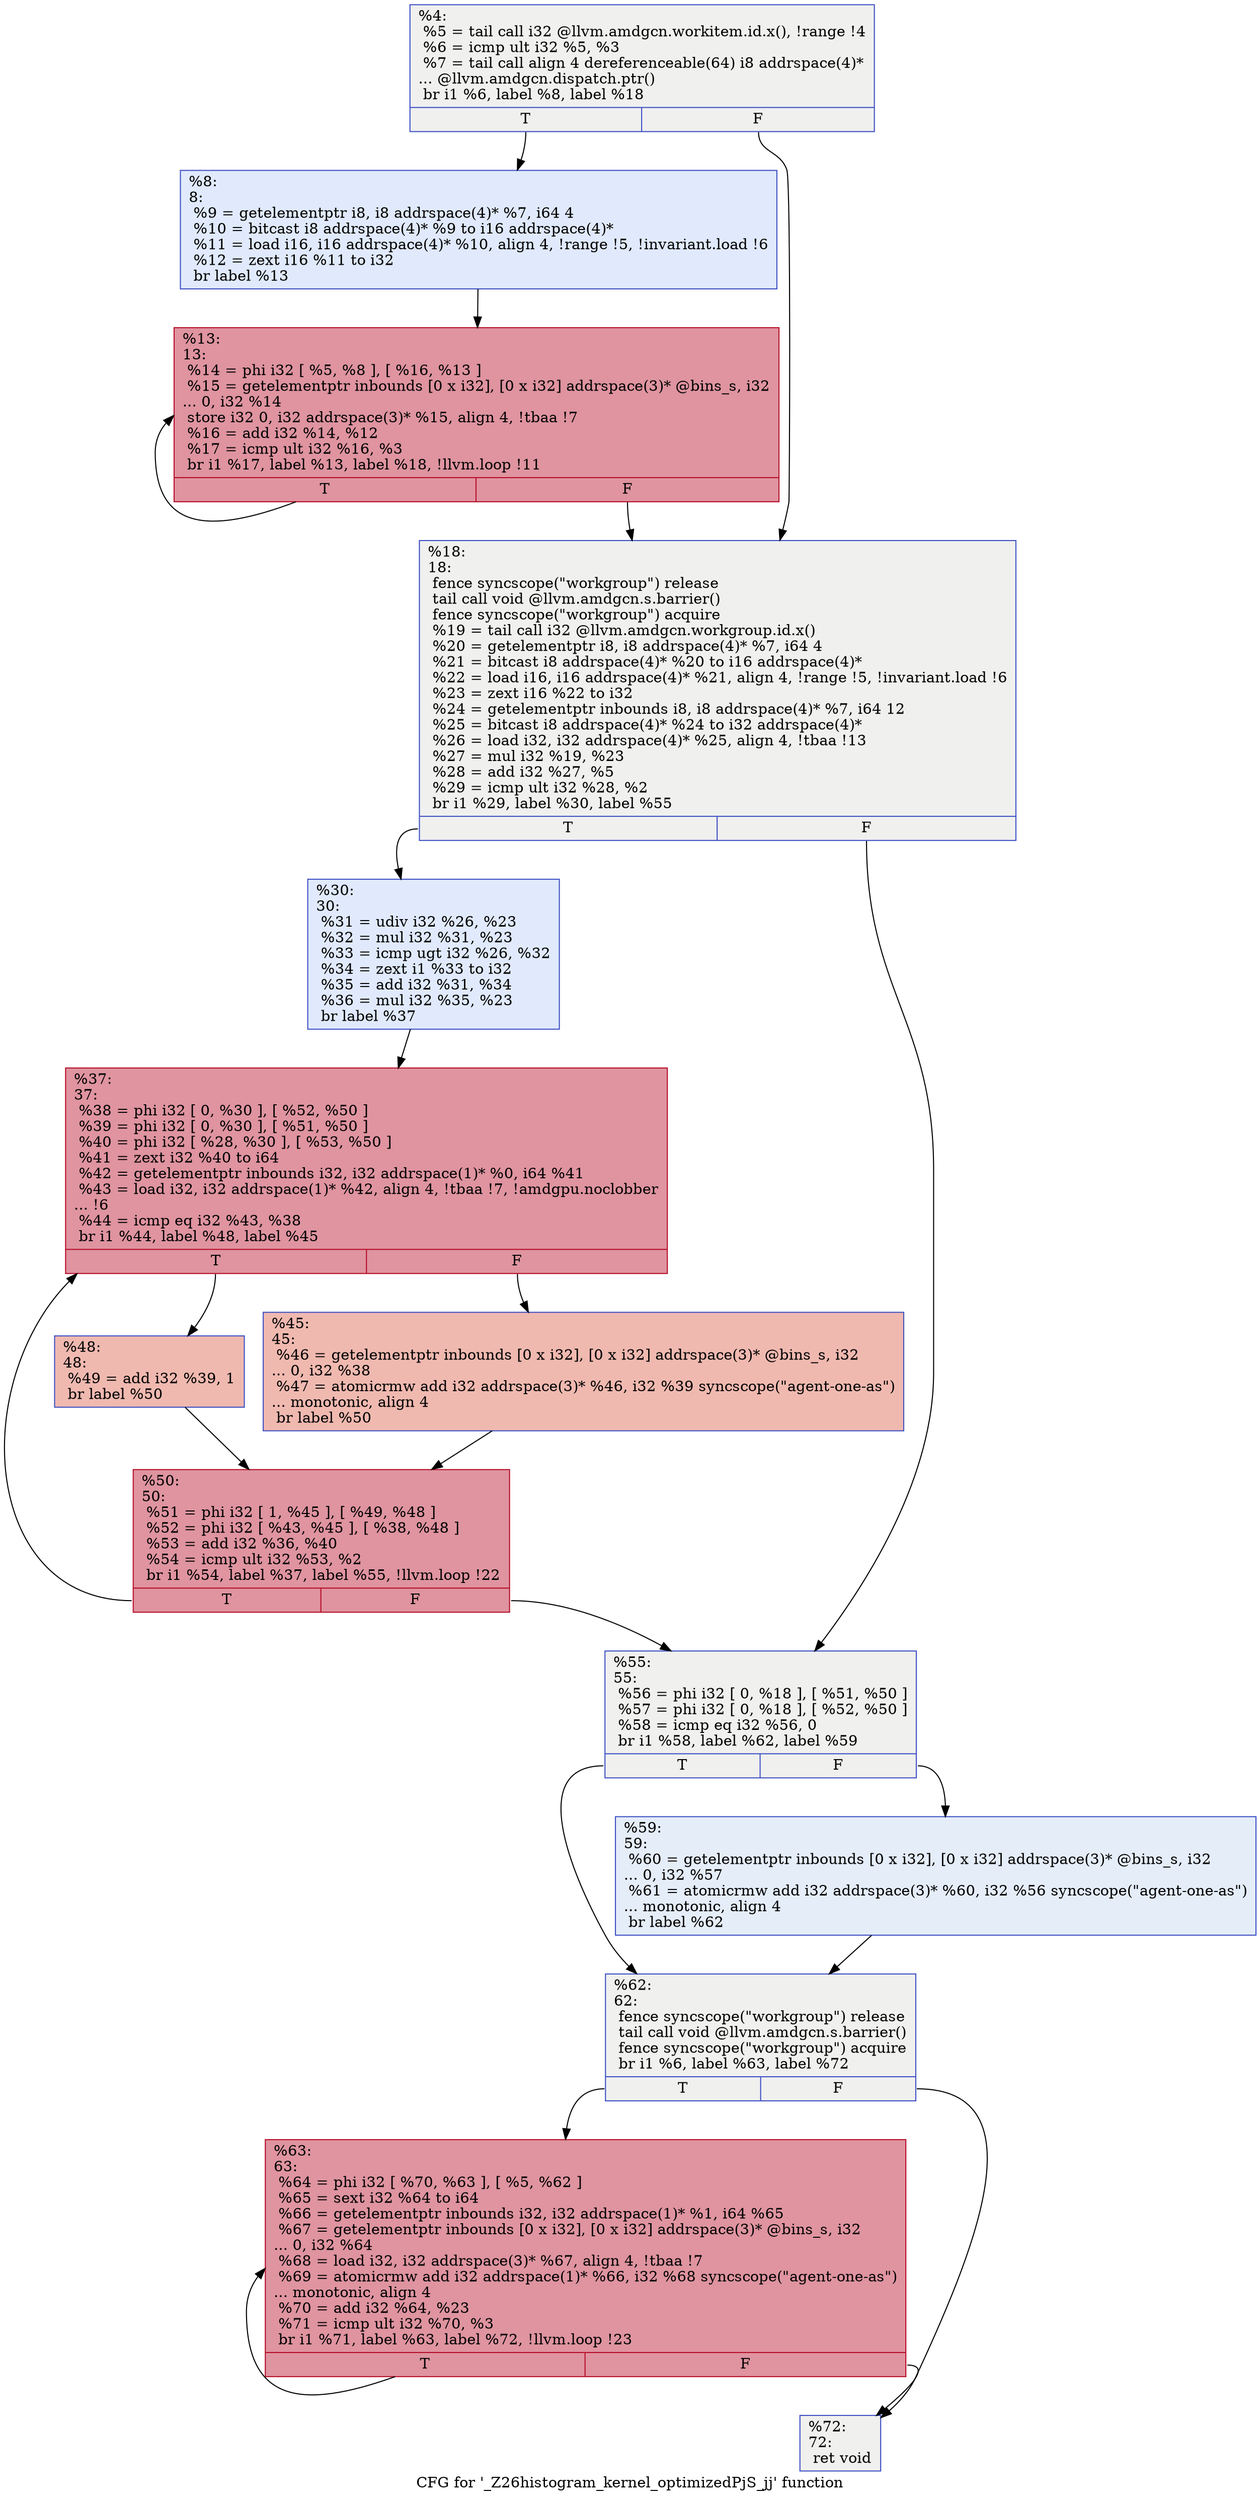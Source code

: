 digraph "CFG for '_Z26histogram_kernel_optimizedPjS_jj' function" {
	label="CFG for '_Z26histogram_kernel_optimizedPjS_jj' function";

	Node0x5dfe680 [shape=record,color="#3d50c3ff", style=filled, fillcolor="#dedcdb70",label="{%4:\l  %5 = tail call i32 @llvm.amdgcn.workitem.id.x(), !range !4\l  %6 = icmp ult i32 %5, %3\l  %7 = tail call align 4 dereferenceable(64) i8 addrspace(4)*\l... @llvm.amdgcn.dispatch.ptr()\l  br i1 %6, label %8, label %18\l|{<s0>T|<s1>F}}"];
	Node0x5dfe680:s0 -> Node0x5dff730;
	Node0x5dfe680:s1 -> Node0x5dff7c0;
	Node0x5dff730 [shape=record,color="#3d50c3ff", style=filled, fillcolor="#b9d0f970",label="{%8:\l8:                                                \l  %9 = getelementptr i8, i8 addrspace(4)* %7, i64 4\l  %10 = bitcast i8 addrspace(4)* %9 to i16 addrspace(4)*\l  %11 = load i16, i16 addrspace(4)* %10, align 4, !range !5, !invariant.load !6\l  %12 = zext i16 %11 to i32\l  br label %13\l}"];
	Node0x5dff730 -> Node0x5e00440;
	Node0x5e00440 [shape=record,color="#b70d28ff", style=filled, fillcolor="#b70d2870",label="{%13:\l13:                                               \l  %14 = phi i32 [ %5, %8 ], [ %16, %13 ]\l  %15 = getelementptr inbounds [0 x i32], [0 x i32] addrspace(3)* @bins_s, i32\l... 0, i32 %14\l  store i32 0, i32 addrspace(3)* %15, align 4, !tbaa !7\l  %16 = add i32 %14, %12\l  %17 = icmp ult i32 %16, %3\l  br i1 %17, label %13, label %18, !llvm.loop !11\l|{<s0>T|<s1>F}}"];
	Node0x5e00440:s0 -> Node0x5e00440;
	Node0x5e00440:s1 -> Node0x5dff7c0;
	Node0x5dff7c0 [shape=record,color="#3d50c3ff", style=filled, fillcolor="#dedcdb70",label="{%18:\l18:                                               \l  fence syncscope(\"workgroup\") release\l  tail call void @llvm.amdgcn.s.barrier()\l  fence syncscope(\"workgroup\") acquire\l  %19 = tail call i32 @llvm.amdgcn.workgroup.id.x()\l  %20 = getelementptr i8, i8 addrspace(4)* %7, i64 4\l  %21 = bitcast i8 addrspace(4)* %20 to i16 addrspace(4)*\l  %22 = load i16, i16 addrspace(4)* %21, align 4, !range !5, !invariant.load !6\l  %23 = zext i16 %22 to i32\l  %24 = getelementptr inbounds i8, i8 addrspace(4)* %7, i64 12\l  %25 = bitcast i8 addrspace(4)* %24 to i32 addrspace(4)*\l  %26 = load i32, i32 addrspace(4)* %25, align 4, !tbaa !13\l  %27 = mul i32 %19, %23\l  %28 = add i32 %27, %5\l  %29 = icmp ult i32 %28, %2\l  br i1 %29, label %30, label %55\l|{<s0>T|<s1>F}}"];
	Node0x5dff7c0:s0 -> Node0x5e023a0;
	Node0x5dff7c0:s1 -> Node0x5e02430;
	Node0x5e023a0 [shape=record,color="#3d50c3ff", style=filled, fillcolor="#b9d0f970",label="{%30:\l30:                                               \l  %31 = udiv i32 %26, %23\l  %32 = mul i32 %31, %23\l  %33 = icmp ugt i32 %26, %32\l  %34 = zext i1 %33 to i32\l  %35 = add i32 %31, %34\l  %36 = mul i32 %35, %23\l  br label %37\l}"];
	Node0x5e023a0 -> Node0x5e029c0;
	Node0x5e029c0 [shape=record,color="#b70d28ff", style=filled, fillcolor="#b70d2870",label="{%37:\l37:                                               \l  %38 = phi i32 [ 0, %30 ], [ %52, %50 ]\l  %39 = phi i32 [ 0, %30 ], [ %51, %50 ]\l  %40 = phi i32 [ %28, %30 ], [ %53, %50 ]\l  %41 = zext i32 %40 to i64\l  %42 = getelementptr inbounds i32, i32 addrspace(1)* %0, i64 %41\l  %43 = load i32, i32 addrspace(1)* %42, align 4, !tbaa !7, !amdgpu.noclobber\l... !6\l  %44 = icmp eq i32 %43, %38\l  br i1 %44, label %48, label %45\l|{<s0>T|<s1>F}}"];
	Node0x5e029c0:s0 -> Node0x5e036a0;
	Node0x5e029c0:s1 -> Node0x5e03730;
	Node0x5e03730 [shape=record,color="#3d50c3ff", style=filled, fillcolor="#de614d70",label="{%45:\l45:                                               \l  %46 = getelementptr inbounds [0 x i32], [0 x i32] addrspace(3)* @bins_s, i32\l... 0, i32 %38\l  %47 = atomicrmw add i32 addrspace(3)* %46, i32 %39 syncscope(\"agent-one-as\")\l... monotonic, align 4\l  br label %50\l}"];
	Node0x5e03730 -> Node0x5e02a80;
	Node0x5e036a0 [shape=record,color="#3d50c3ff", style=filled, fillcolor="#de614d70",label="{%48:\l48:                                               \l  %49 = add i32 %39, 1\l  br label %50\l}"];
	Node0x5e036a0 -> Node0x5e02a80;
	Node0x5e02a80 [shape=record,color="#b70d28ff", style=filled, fillcolor="#b70d2870",label="{%50:\l50:                                               \l  %51 = phi i32 [ 1, %45 ], [ %49, %48 ]\l  %52 = phi i32 [ %43, %45 ], [ %38, %48 ]\l  %53 = add i32 %36, %40\l  %54 = icmp ult i32 %53, %2\l  br i1 %54, label %37, label %55, !llvm.loop !22\l|{<s0>T|<s1>F}}"];
	Node0x5e02a80:s0 -> Node0x5e029c0;
	Node0x5e02a80:s1 -> Node0x5e02430;
	Node0x5e02430 [shape=record,color="#3d50c3ff", style=filled, fillcolor="#dedcdb70",label="{%55:\l55:                                               \l  %56 = phi i32 [ 0, %18 ], [ %51, %50 ]\l  %57 = phi i32 [ 0, %18 ], [ %52, %50 ]\l  %58 = icmp eq i32 %56, 0\l  br i1 %58, label %62, label %59\l|{<s0>T|<s1>F}}"];
	Node0x5e02430:s0 -> Node0x5e04130;
	Node0x5e02430:s1 -> Node0x5e04180;
	Node0x5e04180 [shape=record,color="#3d50c3ff", style=filled, fillcolor="#c5d6f270",label="{%59:\l59:                                               \l  %60 = getelementptr inbounds [0 x i32], [0 x i32] addrspace(3)* @bins_s, i32\l... 0, i32 %57\l  %61 = atomicrmw add i32 addrspace(3)* %60, i32 %56 syncscope(\"agent-one-as\")\l... monotonic, align 4\l  br label %62\l}"];
	Node0x5e04180 -> Node0x5e04130;
	Node0x5e04130 [shape=record,color="#3d50c3ff", style=filled, fillcolor="#dedcdb70",label="{%62:\l62:                                               \l  fence syncscope(\"workgroup\") release\l  tail call void @llvm.amdgcn.s.barrier()\l  fence syncscope(\"workgroup\") acquire\l  br i1 %6, label %63, label %72\l|{<s0>T|<s1>F}}"];
	Node0x5e04130:s0 -> Node0x5e045b0;
	Node0x5e04130:s1 -> Node0x5e04600;
	Node0x5e045b0 [shape=record,color="#b70d28ff", style=filled, fillcolor="#b70d2870",label="{%63:\l63:                                               \l  %64 = phi i32 [ %70, %63 ], [ %5, %62 ]\l  %65 = sext i32 %64 to i64\l  %66 = getelementptr inbounds i32, i32 addrspace(1)* %1, i64 %65\l  %67 = getelementptr inbounds [0 x i32], [0 x i32] addrspace(3)* @bins_s, i32\l... 0, i32 %64\l  %68 = load i32, i32 addrspace(3)* %67, align 4, !tbaa !7\l  %69 = atomicrmw add i32 addrspace(1)* %66, i32 %68 syncscope(\"agent-one-as\")\l... monotonic, align 4\l  %70 = add i32 %64, %23\l  %71 = icmp ult i32 %70, %3\l  br i1 %71, label %63, label %72, !llvm.loop !23\l|{<s0>T|<s1>F}}"];
	Node0x5e045b0:s0 -> Node0x5e045b0;
	Node0x5e045b0:s1 -> Node0x5e04600;
	Node0x5e04600 [shape=record,color="#3d50c3ff", style=filled, fillcolor="#dedcdb70",label="{%72:\l72:                                               \l  ret void\l}"];
}
